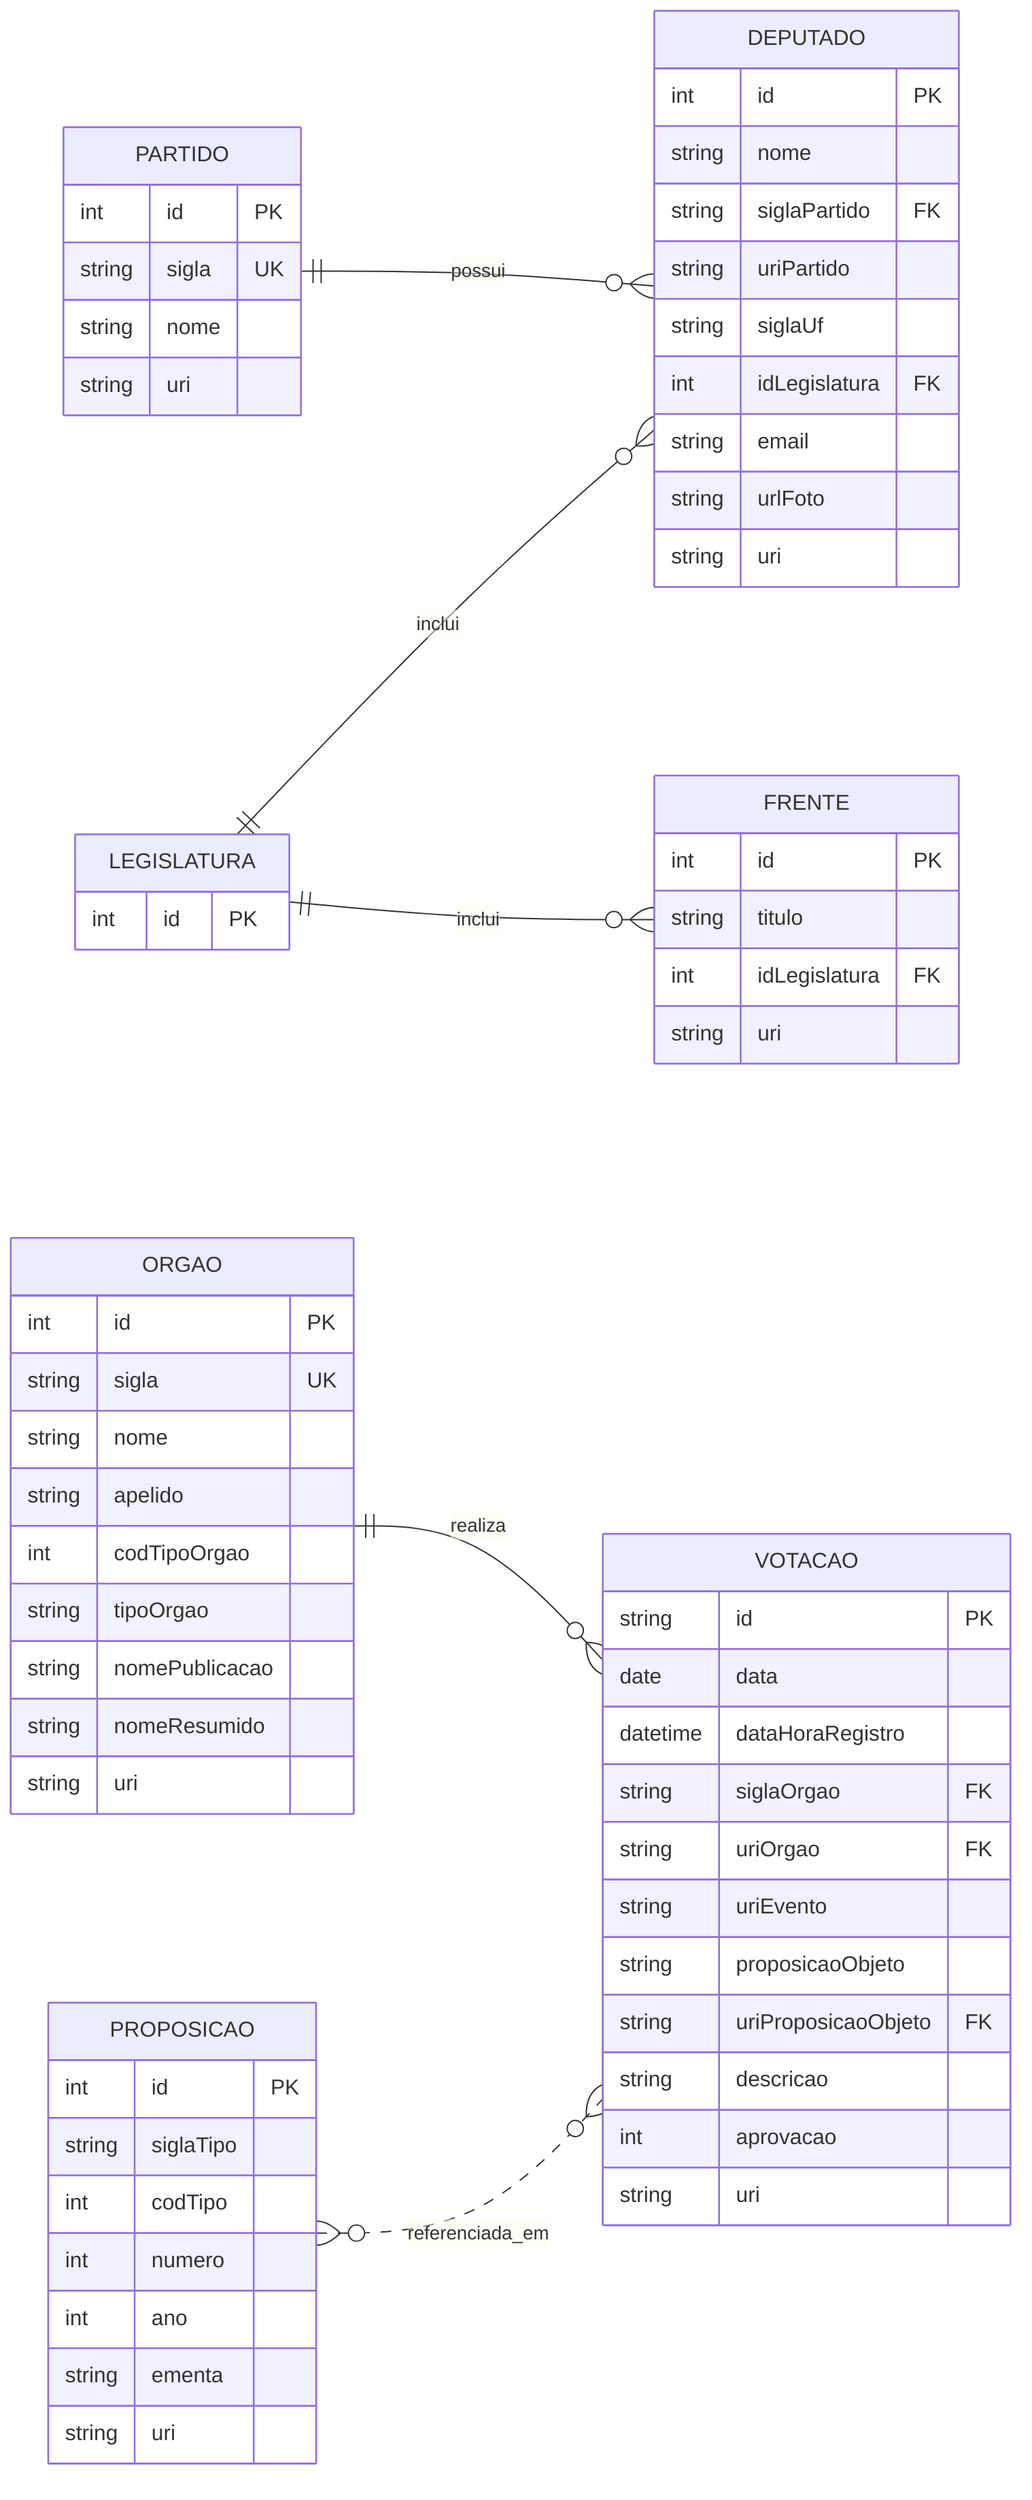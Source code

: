 erDiagram
    direction LR

    PARTIDO ||--o{ DEPUTADO : possui
    LEGISLATURA ||--o{ DEPUTADO : inclui
    LEGISLATURA ||--o{ FRENTE : inclui
    ORGAO ||--o{ VOTACAO : realiza
    PROPOSICAO }o..o{ VOTACAO : referenciada_em

    DEPUTADO {
        int id PK
        string nome
        string siglaPartido FK
        string uriPartido
        string siglaUf
        int idLegislatura FK
        string email
        string urlFoto
        string uri
    }

    PARTIDO {
        int id PK
        string sigla UK
        string nome
        string uri
    }

    FRENTE {
        int id PK
        string titulo
        int idLegislatura FK
        string uri
    }

    LEGISLATURA {
        int id PK
    }

    ORGAO {
        int id PK
        string sigla UK
        string nome
        string apelido
        int codTipoOrgao
        string tipoOrgao
        string nomePublicacao
        string nomeResumido
        string uri
    }

    PROPOSICAO {
        int id PK
        string siglaTipo
        int codTipo
        int numero
        int ano
        string ementa
        string uri
    }

    VOTACAO {
        string id PK
        date data
        datetime dataHoraRegistro
        string siglaOrgao FK
        string uriOrgao FK
        string uriEvento
        string proposicaoObjeto
        string uriProposicaoObjeto FK
        string descricao
        int aprovacao
        string uri
    }